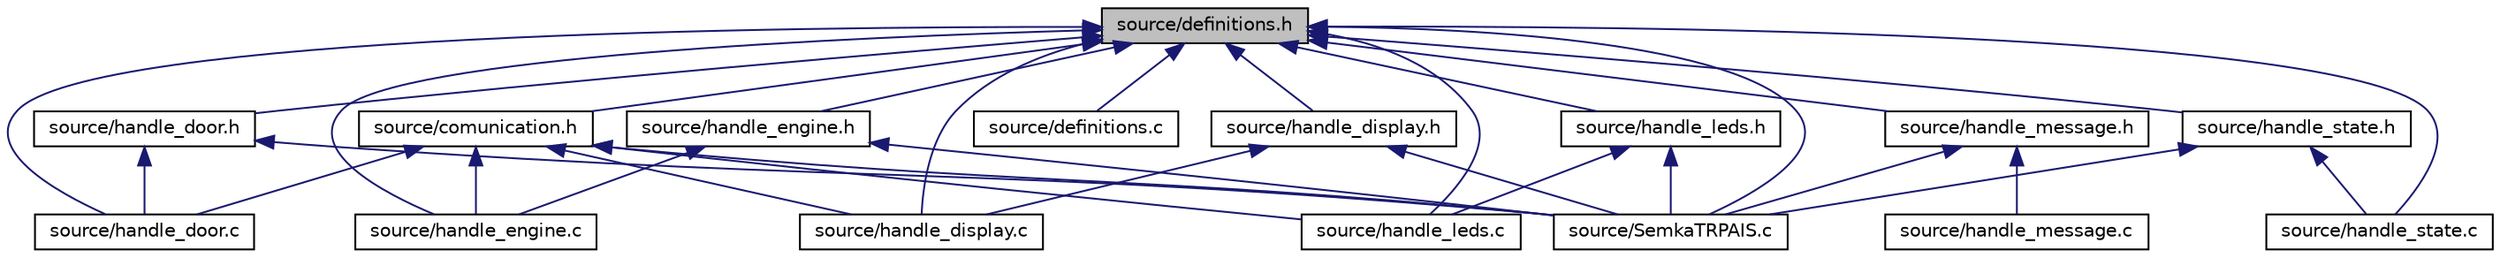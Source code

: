 digraph "source/definitions.h"
{
 // LATEX_PDF_SIZE
  edge [fontname="Helvetica",fontsize="10",labelfontname="Helvetica",labelfontsize="10"];
  node [fontname="Helvetica",fontsize="10",shape=record];
  Node1 [label="source/definitions.h",height=0.2,width=0.4,color="black", fillcolor="grey75", style="filled", fontcolor="black",tooltip="Obsahuje definicie a typy."];
  Node1 -> Node2 [dir="back",color="midnightblue",fontsize="10",style="solid",fontname="Helvetica"];
  Node2 [label="source/comunication.h",height=0.2,width=0.4,color="black", fillcolor="white", style="filled",URL="$comunication_8h_source.html",tooltip=" "];
  Node2 -> Node3 [dir="back",color="midnightblue",fontsize="10",style="solid",fontname="Helvetica"];
  Node3 [label="source/handle_display.c",height=0.2,width=0.4,color="black", fillcolor="white", style="filled",URL="$handle__display_8c.html",tooltip="Subor obsahuje funkcie na pracu s displayom."];
  Node2 -> Node4 [dir="back",color="midnightblue",fontsize="10",style="solid",fontname="Helvetica"];
  Node4 [label="source/handle_door.c",height=0.2,width=0.4,color="black", fillcolor="white", style="filled",URL="$handle__door_8c.html",tooltip="Subor obsahuje funkciu na pracu s dverami vytahu."];
  Node2 -> Node5 [dir="back",color="midnightblue",fontsize="10",style="solid",fontname="Helvetica"];
  Node5 [label="source/handle_engine.c",height=0.2,width=0.4,color="black", fillcolor="white", style="filled",URL="$handle__engine_8c.html",tooltip="Subor obsahuje funkciu na riadene motora vytahu."];
  Node2 -> Node6 [dir="back",color="midnightblue",fontsize="10",style="solid",fontname="Helvetica"];
  Node6 [label="source/handle_leds.c",height=0.2,width=0.4,color="black", fillcolor="white", style="filled",URL="$handle__leds_8c.html",tooltip="Subor obsahuje funkciu na riadenie lediek."];
  Node2 -> Node7 [dir="back",color="midnightblue",fontsize="10",style="solid",fontname="Helvetica"];
  Node7 [label="source/SemkaTRPAIS.c",height=0.2,width=0.4,color="black", fillcolor="white", style="filled",URL="$_semka_t_r_p_a_i_s_8c.html",tooltip="Hlavny subor @detail Obsahuje startovaciu funkciu programu a hlavny cyklus."];
  Node1 -> Node8 [dir="back",color="midnightblue",fontsize="10",style="solid",fontname="Helvetica"];
  Node8 [label="source/definitions.c",height=0.2,width=0.4,color="black", fillcolor="white", style="filled",URL="$definitions_8c.html",tooltip="Obsahuje staticke data."];
  Node1 -> Node3 [dir="back",color="midnightblue",fontsize="10",style="solid",fontname="Helvetica"];
  Node1 -> Node9 [dir="back",color="midnightblue",fontsize="10",style="solid",fontname="Helvetica"];
  Node9 [label="source/handle_display.h",height=0.2,width=0.4,color="black", fillcolor="white", style="filled",URL="$handle__display_8h_source.html",tooltip=" "];
  Node9 -> Node3 [dir="back",color="midnightblue",fontsize="10",style="solid",fontname="Helvetica"];
  Node9 -> Node7 [dir="back",color="midnightblue",fontsize="10",style="solid",fontname="Helvetica"];
  Node1 -> Node4 [dir="back",color="midnightblue",fontsize="10",style="solid",fontname="Helvetica"];
  Node1 -> Node10 [dir="back",color="midnightblue",fontsize="10",style="solid",fontname="Helvetica"];
  Node10 [label="source/handle_door.h",height=0.2,width=0.4,color="black", fillcolor="white", style="filled",URL="$handle__door_8h_source.html",tooltip=" "];
  Node10 -> Node4 [dir="back",color="midnightblue",fontsize="10",style="solid",fontname="Helvetica"];
  Node10 -> Node7 [dir="back",color="midnightblue",fontsize="10",style="solid",fontname="Helvetica"];
  Node1 -> Node5 [dir="back",color="midnightblue",fontsize="10",style="solid",fontname="Helvetica"];
  Node1 -> Node11 [dir="back",color="midnightblue",fontsize="10",style="solid",fontname="Helvetica"];
  Node11 [label="source/handle_engine.h",height=0.2,width=0.4,color="black", fillcolor="white", style="filled",URL="$handle__engine_8h_source.html",tooltip=" "];
  Node11 -> Node5 [dir="back",color="midnightblue",fontsize="10",style="solid",fontname="Helvetica"];
  Node11 -> Node7 [dir="back",color="midnightblue",fontsize="10",style="solid",fontname="Helvetica"];
  Node1 -> Node6 [dir="back",color="midnightblue",fontsize="10",style="solid",fontname="Helvetica"];
  Node1 -> Node12 [dir="back",color="midnightblue",fontsize="10",style="solid",fontname="Helvetica"];
  Node12 [label="source/handle_leds.h",height=0.2,width=0.4,color="black", fillcolor="white", style="filled",URL="$handle__leds_8h_source.html",tooltip=" "];
  Node12 -> Node6 [dir="back",color="midnightblue",fontsize="10",style="solid",fontname="Helvetica"];
  Node12 -> Node7 [dir="back",color="midnightblue",fontsize="10",style="solid",fontname="Helvetica"];
  Node1 -> Node13 [dir="back",color="midnightblue",fontsize="10",style="solid",fontname="Helvetica"];
  Node13 [label="source/handle_message.h",height=0.2,width=0.4,color="black", fillcolor="white", style="filled",URL="$handle__message_8h_source.html",tooltip=" "];
  Node13 -> Node14 [dir="back",color="midnightblue",fontsize="10",style="solid",fontname="Helvetica"];
  Node14 [label="source/handle_message.c",height=0.2,width=0.4,color="black", fillcolor="white", style="filled",URL="$handle__message_8c.html",tooltip="Obsahuje funkcie na spracovanie sprav."];
  Node13 -> Node7 [dir="back",color="midnightblue",fontsize="10",style="solid",fontname="Helvetica"];
  Node1 -> Node15 [dir="back",color="midnightblue",fontsize="10",style="solid",fontname="Helvetica"];
  Node15 [label="source/handle_state.c",height=0.2,width=0.4,color="black", fillcolor="white", style="filled",URL="$handle__state_8c.html",tooltip="Subor obsahuje funkcie na pracu so stavom vytahu."];
  Node1 -> Node16 [dir="back",color="midnightblue",fontsize="10",style="solid",fontname="Helvetica"];
  Node16 [label="source/handle_state.h",height=0.2,width=0.4,color="black", fillcolor="white", style="filled",URL="$handle__state_8h_source.html",tooltip=" "];
  Node16 -> Node15 [dir="back",color="midnightblue",fontsize="10",style="solid",fontname="Helvetica"];
  Node16 -> Node7 [dir="back",color="midnightblue",fontsize="10",style="solid",fontname="Helvetica"];
  Node1 -> Node7 [dir="back",color="midnightblue",fontsize="10",style="solid",fontname="Helvetica"];
}
